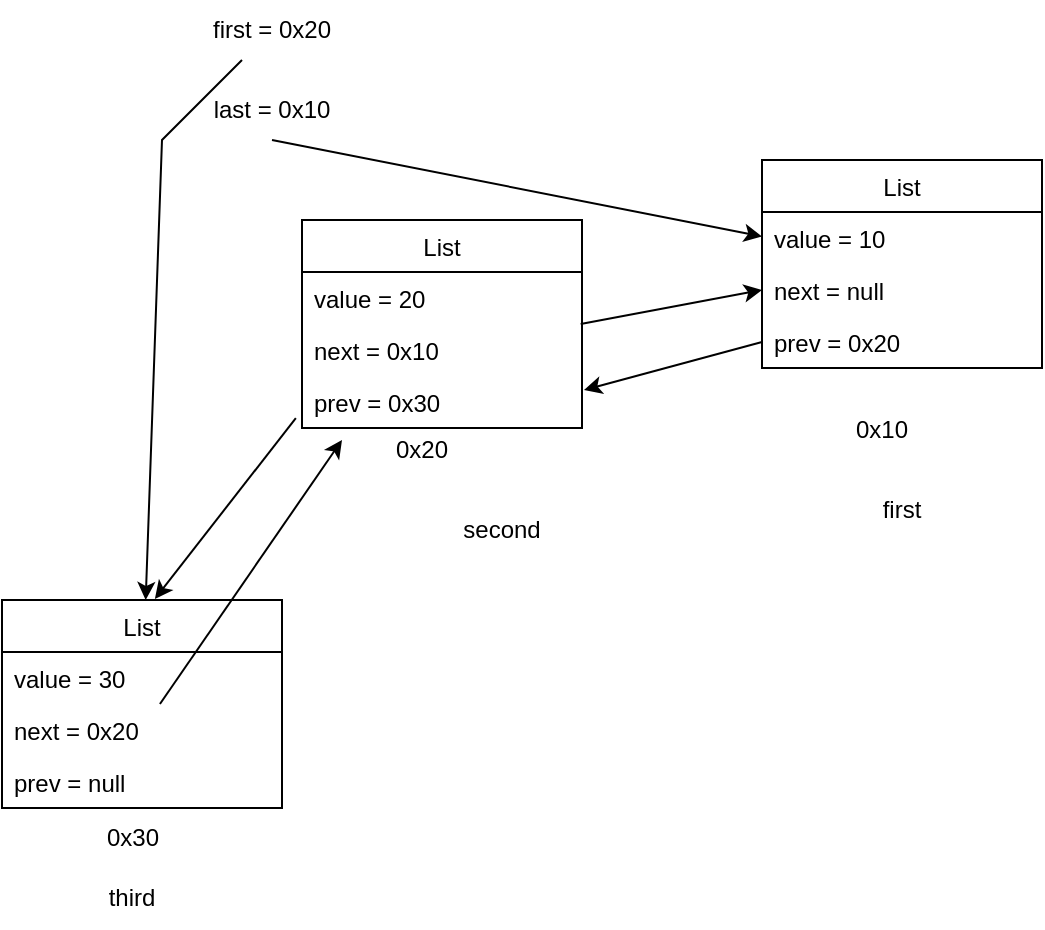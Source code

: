 <mxfile version="20.3.0" type="device" pages="2"><diagram id="hf_7XFt8O0wLVlbiVDHu" name="Page-1"><mxGraphModel dx="794" dy="584" grid="1" gridSize="10" guides="1" tooltips="1" connect="1" arrows="1" fold="1" page="1" pageScale="1" pageWidth="850" pageHeight="1100" math="0" shadow="0"><root><mxCell id="0"/><mxCell id="1" parent="0"/><mxCell id="NFGr7AhfPLgE1mDGzoam-5" value="first = 0x20" style="text;html=1;strokeColor=none;fillColor=none;align=center;verticalAlign=middle;whiteSpace=wrap;rounded=0;" vertex="1" parent="1"><mxGeometry x="120" y="20" width="90" height="30" as="geometry"/></mxCell><mxCell id="NFGr7AhfPLgE1mDGzoam-6" value="last = 0x10" style="text;html=1;strokeColor=none;fillColor=none;align=center;verticalAlign=middle;whiteSpace=wrap;rounded=0;" vertex="1" parent="1"><mxGeometry x="105" y="60" width="120" height="30" as="geometry"/></mxCell><mxCell id="NFGr7AhfPLgE1mDGzoam-8" value="" style="group" vertex="1" connectable="0" parent="1"><mxGeometry x="410" y="100" width="140" height="150" as="geometry"/></mxCell><mxCell id="NFGr7AhfPLgE1mDGzoam-1" value="List" style="swimlane;fontStyle=0;childLayout=stackLayout;horizontal=1;startSize=26;fillColor=none;horizontalStack=0;resizeParent=1;resizeParentMax=0;resizeLast=0;collapsible=1;marginBottom=0;" vertex="1" parent="NFGr7AhfPLgE1mDGzoam-8"><mxGeometry width="140" height="104" as="geometry"/></mxCell><mxCell id="NFGr7AhfPLgE1mDGzoam-2" value="value = 10" style="text;strokeColor=none;fillColor=none;align=left;verticalAlign=top;spacingLeft=4;spacingRight=4;overflow=hidden;rotatable=0;points=[[0,0.5],[1,0.5]];portConstraint=eastwest;" vertex="1" parent="NFGr7AhfPLgE1mDGzoam-1"><mxGeometry y="26" width="140" height="26" as="geometry"/></mxCell><mxCell id="NFGr7AhfPLgE1mDGzoam-3" value="next = null" style="text;strokeColor=none;fillColor=none;align=left;verticalAlign=top;spacingLeft=4;spacingRight=4;overflow=hidden;rotatable=0;points=[[0,0.5],[1,0.5]];portConstraint=eastwest;" vertex="1" parent="NFGr7AhfPLgE1mDGzoam-1"><mxGeometry y="52" width="140" height="26" as="geometry"/></mxCell><mxCell id="NFGr7AhfPLgE1mDGzoam-4" value="prev = 0x20" style="text;strokeColor=none;fillColor=none;align=left;verticalAlign=top;spacingLeft=4;spacingRight=4;overflow=hidden;rotatable=0;points=[[0,0.5],[1,0.5]];portConstraint=eastwest;" vertex="1" parent="NFGr7AhfPLgE1mDGzoam-1"><mxGeometry y="78" width="140" height="26" as="geometry"/></mxCell><mxCell id="NFGr7AhfPLgE1mDGzoam-7" value="0x10" style="text;html=1;strokeColor=none;fillColor=none;align=center;verticalAlign=middle;whiteSpace=wrap;rounded=0;" vertex="1" parent="NFGr7AhfPLgE1mDGzoam-8"><mxGeometry x="30" y="120" width="60" height="30" as="geometry"/></mxCell><mxCell id="NFGr7AhfPLgE1mDGzoam-9" value="" style="endArrow=classic;html=1;rounded=0;" edge="1" parent="1" source="NFGr7AhfPLgE1mDGzoam-5" target="NFGr7AhfPLgE1mDGzoam-20"><mxGeometry width="50" height="50" relative="1" as="geometry"><mxPoint x="350" y="190" as="sourcePoint"/><mxPoint x="160" y="340" as="targetPoint"/><Array as="points"><mxPoint x="110" y="90"/></Array></mxGeometry></mxCell><mxCell id="NFGr7AhfPLgE1mDGzoam-10" value="" style="endArrow=classic;html=1;rounded=0;exitX=0.5;exitY=1;exitDx=0;exitDy=0;" edge="1" parent="1" source="NFGr7AhfPLgE1mDGzoam-6" target="NFGr7AhfPLgE1mDGzoam-1"><mxGeometry width="50" height="50" relative="1" as="geometry"><mxPoint x="350" y="200" as="sourcePoint"/><mxPoint x="400" y="150" as="targetPoint"/></mxGeometry></mxCell><mxCell id="NFGr7AhfPLgE1mDGzoam-11" value="" style="group" vertex="1" connectable="0" parent="1"><mxGeometry x="180" y="110" width="140" height="150" as="geometry"/></mxCell><mxCell id="NFGr7AhfPLgE1mDGzoam-16" value="0x20" style="text;html=1;strokeColor=none;fillColor=none;align=center;verticalAlign=middle;whiteSpace=wrap;rounded=0;" vertex="1" parent="NFGr7AhfPLgE1mDGzoam-11"><mxGeometry x="30" y="120" width="60" height="30" as="geometry"/></mxCell><mxCell id="NFGr7AhfPLgE1mDGzoam-12" value="List" style="swimlane;fontStyle=0;childLayout=stackLayout;horizontal=1;startSize=26;fillColor=none;horizontalStack=0;resizeParent=1;resizeParentMax=0;resizeLast=0;collapsible=1;marginBottom=0;" vertex="1" parent="1"><mxGeometry x="180" y="130" width="140" height="104" as="geometry"/></mxCell><mxCell id="NFGr7AhfPLgE1mDGzoam-13" value="value = 20" style="text;strokeColor=none;fillColor=none;align=left;verticalAlign=top;spacingLeft=4;spacingRight=4;overflow=hidden;rotatable=0;points=[[0,0.5],[1,0.5]];portConstraint=eastwest;" vertex="1" parent="NFGr7AhfPLgE1mDGzoam-12"><mxGeometry y="26" width="140" height="26" as="geometry"/></mxCell><mxCell id="NFGr7AhfPLgE1mDGzoam-14" value="next = 0x10" style="text;strokeColor=none;fillColor=none;align=left;verticalAlign=top;spacingLeft=4;spacingRight=4;overflow=hidden;rotatable=0;points=[[0,0.5],[1,0.5]];portConstraint=eastwest;" vertex="1" parent="NFGr7AhfPLgE1mDGzoam-12"><mxGeometry y="52" width="140" height="26" as="geometry"/></mxCell><mxCell id="NFGr7AhfPLgE1mDGzoam-15" value="prev = 0x30" style="text;strokeColor=none;fillColor=none;align=left;verticalAlign=top;spacingLeft=4;spacingRight=4;overflow=hidden;rotatable=0;points=[[0,0.5],[1,0.5]];portConstraint=eastwest;" vertex="1" parent="NFGr7AhfPLgE1mDGzoam-12"><mxGeometry y="78" width="140" height="26" as="geometry"/></mxCell><mxCell id="NFGr7AhfPLgE1mDGzoam-18" value="" style="endArrow=classic;html=1;rounded=0;entryX=0;entryY=0.5;entryDx=0;entryDy=0;" edge="1" parent="1" source="NFGr7AhfPLgE1mDGzoam-14" target="NFGr7AhfPLgE1mDGzoam-3"><mxGeometry width="50" height="50" relative="1" as="geometry"><mxPoint x="350" y="190" as="sourcePoint"/><mxPoint x="400" y="140" as="targetPoint"/></mxGeometry></mxCell><mxCell id="NFGr7AhfPLgE1mDGzoam-19" value="" style="endArrow=classic;html=1;rounded=0;entryX=1.007;entryY=0.269;entryDx=0;entryDy=0;entryPerimeter=0;exitX=0;exitY=0.5;exitDx=0;exitDy=0;" edge="1" parent="1" source="NFGr7AhfPLgE1mDGzoam-4" target="NFGr7AhfPLgE1mDGzoam-15"><mxGeometry width="50" height="50" relative="1" as="geometry"><mxPoint x="350" y="220" as="sourcePoint"/><mxPoint x="400" y="170" as="targetPoint"/></mxGeometry></mxCell><mxCell id="NFGr7AhfPLgE1mDGzoam-20" value="List" style="swimlane;fontStyle=0;childLayout=stackLayout;horizontal=1;startSize=26;fillColor=none;horizontalStack=0;resizeParent=1;resizeParentMax=0;resizeLast=0;collapsible=1;marginBottom=0;" vertex="1" parent="1"><mxGeometry x="30" y="320" width="140" height="104" as="geometry"/></mxCell><mxCell id="NFGr7AhfPLgE1mDGzoam-21" value="value = 30" style="text;strokeColor=none;fillColor=none;align=left;verticalAlign=top;spacingLeft=4;spacingRight=4;overflow=hidden;rotatable=0;points=[[0,0.5],[1,0.5]];portConstraint=eastwest;" vertex="1" parent="NFGr7AhfPLgE1mDGzoam-20"><mxGeometry y="26" width="140" height="26" as="geometry"/></mxCell><mxCell id="NFGr7AhfPLgE1mDGzoam-22" value="next = 0x20" style="text;strokeColor=none;fillColor=none;align=left;verticalAlign=top;spacingLeft=4;spacingRight=4;overflow=hidden;rotatable=0;points=[[0,0.5],[1,0.5]];portConstraint=eastwest;" vertex="1" parent="NFGr7AhfPLgE1mDGzoam-20"><mxGeometry y="52" width="140" height="26" as="geometry"/></mxCell><mxCell id="NFGr7AhfPLgE1mDGzoam-23" value="prev = null" style="text;strokeColor=none;fillColor=none;align=left;verticalAlign=top;spacingLeft=4;spacingRight=4;overflow=hidden;rotatable=0;points=[[0,0.5],[1,0.5]];portConstraint=eastwest;" vertex="1" parent="NFGr7AhfPLgE1mDGzoam-20"><mxGeometry y="78" width="140" height="26" as="geometry"/></mxCell><mxCell id="NFGr7AhfPLgE1mDGzoam-24" value="0x30" style="text;html=1;align=center;verticalAlign=middle;resizable=0;points=[];autosize=1;strokeColor=none;fillColor=none;" vertex="1" parent="1"><mxGeometry x="70" y="424" width="50" height="30" as="geometry"/></mxCell><mxCell id="NFGr7AhfPLgE1mDGzoam-25" value="" style="endArrow=classic;html=1;rounded=0;" edge="1" parent="1" source="NFGr7AhfPLgE1mDGzoam-22"><mxGeometry width="50" height="50" relative="1" as="geometry"><mxPoint x="290" y="280" as="sourcePoint"/><mxPoint x="200" y="240" as="targetPoint"/></mxGeometry></mxCell><mxCell id="NFGr7AhfPLgE1mDGzoam-26" value="" style="endArrow=classic;html=1;rounded=0;exitX=-0.022;exitY=0.809;exitDx=0;exitDy=0;exitPerimeter=0;entryX=0.546;entryY=-0.005;entryDx=0;entryDy=0;entryPerimeter=0;" edge="1" parent="1" source="NFGr7AhfPLgE1mDGzoam-15" target="NFGr7AhfPLgE1mDGzoam-20"><mxGeometry width="50" height="50" relative="1" as="geometry"><mxPoint x="290" y="280" as="sourcePoint"/><mxPoint x="340" y="230" as="targetPoint"/></mxGeometry></mxCell><mxCell id="NFGr7AhfPLgE1mDGzoam-27" value="third" style="text;html=1;strokeColor=none;fillColor=none;align=center;verticalAlign=middle;whiteSpace=wrap;rounded=0;" vertex="1" parent="1"><mxGeometry x="65" y="454" width="60" height="30" as="geometry"/></mxCell><mxCell id="NFGr7AhfPLgE1mDGzoam-28" value="second" style="text;html=1;strokeColor=none;fillColor=none;align=center;verticalAlign=middle;whiteSpace=wrap;rounded=0;" vertex="1" parent="1"><mxGeometry x="250" y="270" width="60" height="30" as="geometry"/></mxCell><mxCell id="NFGr7AhfPLgE1mDGzoam-29" value="first" style="text;html=1;strokeColor=none;fillColor=none;align=center;verticalAlign=middle;whiteSpace=wrap;rounded=0;" vertex="1" parent="1"><mxGeometry x="450" y="260" width="60" height="30" as="geometry"/></mxCell></root></mxGraphModel></diagram><diagram name="Copy of Page-1" id="HsCTYtQrpTjtj-ssyR7N"><mxGraphModel dx="830" dy="611" grid="1" gridSize="10" guides="1" tooltips="1" connect="1" arrows="1" fold="1" page="1" pageScale="1" pageWidth="850" pageHeight="1100" math="0" shadow="0"><root><mxCell id="sDn6KaJLGg-ly1h3Qlhu-0"/><mxCell id="sDn6KaJLGg-ly1h3Qlhu-1" parent="sDn6KaJLGg-ly1h3Qlhu-0"/><mxCell id="sDn6KaJLGg-ly1h3Qlhu-2" value="first = 0x20" style="text;html=1;strokeColor=none;fillColor=none;align=center;verticalAlign=middle;whiteSpace=wrap;rounded=0;" vertex="1" parent="sDn6KaJLGg-ly1h3Qlhu-1"><mxGeometry x="120" y="20" width="90" height="30" as="geometry"/></mxCell><mxCell id="sDn6KaJLGg-ly1h3Qlhu-3" value="last = 0x20" style="text;html=1;strokeColor=none;fillColor=none;align=center;verticalAlign=middle;whiteSpace=wrap;rounded=0;" vertex="1" parent="sDn6KaJLGg-ly1h3Qlhu-1"><mxGeometry x="480" width="120" height="30" as="geometry"/></mxCell><mxCell id="sDn6KaJLGg-ly1h3Qlhu-4" value="" style="group" vertex="1" connectable="0" parent="sDn6KaJLGg-ly1h3Qlhu-1"><mxGeometry x="240" y="110" width="140" height="150" as="geometry"/></mxCell><mxCell id="sDn6KaJLGg-ly1h3Qlhu-5" value="List" style="swimlane;fontStyle=0;childLayout=stackLayout;horizontal=1;startSize=26;fillColor=none;horizontalStack=0;resizeParent=1;resizeParentMax=0;resizeLast=0;collapsible=1;marginBottom=0;" vertex="1" parent="sDn6KaJLGg-ly1h3Qlhu-4"><mxGeometry width="140" height="104" as="geometry"/></mxCell><mxCell id="sDn6KaJLGg-ly1h3Qlhu-6" value="value = 10" style="text;strokeColor=none;fillColor=none;align=left;verticalAlign=top;spacingLeft=4;spacingRight=4;overflow=hidden;rotatable=0;points=[[0,0.5],[1,0.5]];portConstraint=eastwest;" vertex="1" parent="sDn6KaJLGg-ly1h3Qlhu-5"><mxGeometry y="26" width="140" height="26" as="geometry"/></mxCell><mxCell id="sDn6KaJLGg-ly1h3Qlhu-7" value="next = 0x30" style="text;strokeColor=none;fillColor=none;align=left;verticalAlign=top;spacingLeft=4;spacingRight=4;overflow=hidden;rotatable=0;points=[[0,0.5],[1,0.5]];portConstraint=eastwest;" vertex="1" parent="sDn6KaJLGg-ly1h3Qlhu-5"><mxGeometry y="52" width="140" height="26" as="geometry"/></mxCell><mxCell id="sDn6KaJLGg-ly1h3Qlhu-8" value="prev = null" style="text;strokeColor=none;fillColor=none;align=left;verticalAlign=top;spacingLeft=4;spacingRight=4;overflow=hidden;rotatable=0;points=[[0,0.5],[1,0.5]];portConstraint=eastwest;" vertex="1" parent="sDn6KaJLGg-ly1h3Qlhu-5"><mxGeometry y="78" width="140" height="26" as="geometry"/></mxCell><mxCell id="sDn6KaJLGg-ly1h3Qlhu-9" value="0x10" style="text;html=1;strokeColor=none;fillColor=none;align=center;verticalAlign=middle;whiteSpace=wrap;rounded=0;" vertex="1" parent="sDn6KaJLGg-ly1h3Qlhu-4"><mxGeometry x="30" y="120" width="60" height="30" as="geometry"/></mxCell><mxCell id="sDn6KaJLGg-ly1h3Qlhu-10" value="" style="endArrow=classic;html=1;rounded=0;" edge="1" parent="sDn6KaJLGg-ly1h3Qlhu-1" source="sDn6KaJLGg-ly1h3Qlhu-2"><mxGeometry width="50" height="50" relative="1" as="geometry"><mxPoint x="350" y="190" as="sourcePoint"/><mxPoint x="400" y="120" as="targetPoint"/><Array as="points"><mxPoint x="190" y="35"/></Array></mxGeometry></mxCell><mxCell id="sDn6KaJLGg-ly1h3Qlhu-11" value="" style="endArrow=classic;html=1;rounded=0;exitX=0.5;exitY=1;exitDx=0;exitDy=0;entryX=0.169;entryY=-0.04;entryDx=0;entryDy=0;entryPerimeter=0;" edge="1" parent="sDn6KaJLGg-ly1h3Qlhu-1" source="sDn6KaJLGg-ly1h3Qlhu-3" target="-pzFT95Jn5BxAtWPPc3--1"><mxGeometry width="50" height="50" relative="1" as="geometry"><mxPoint x="350" y="200" as="sourcePoint"/><mxPoint x="400" y="150" as="targetPoint"/></mxGeometry></mxCell><mxCell id="sDn6KaJLGg-ly1h3Qlhu-29" value="existing" style="text;html=1;strokeColor=none;fillColor=none;align=center;verticalAlign=middle;whiteSpace=wrap;rounded=0;" vertex="1" parent="sDn6KaJLGg-ly1h3Qlhu-1"><mxGeometry x="150" y="220" width="60" height="30" as="geometry"/></mxCell><mxCell id="-pzFT95Jn5BxAtWPPc3--0" value="" style="group" vertex="1" connectable="0" parent="sDn6KaJLGg-ly1h3Qlhu-1"><mxGeometry x="610" y="100" width="140" height="150" as="geometry"/></mxCell><mxCell id="-pzFT95Jn5BxAtWPPc3--1" value="List" style="swimlane;fontStyle=0;childLayout=stackLayout;horizontal=1;startSize=26;fillColor=none;horizontalStack=0;resizeParent=1;resizeParentMax=0;resizeLast=0;collapsible=1;marginBottom=0;" vertex="1" parent="-pzFT95Jn5BxAtWPPc3--0"><mxGeometry width="140" height="104" as="geometry"/></mxCell><mxCell id="-pzFT95Jn5BxAtWPPc3--2" value="value = 20" style="text;strokeColor=none;fillColor=none;align=left;verticalAlign=top;spacingLeft=4;spacingRight=4;overflow=hidden;rotatable=0;points=[[0,0.5],[1,0.5]];portConstraint=eastwest;" vertex="1" parent="-pzFT95Jn5BxAtWPPc3--1"><mxGeometry y="26" width="140" height="26" as="geometry"/></mxCell><mxCell id="-pzFT95Jn5BxAtWPPc3--3" value="next = null" style="text;strokeColor=none;fillColor=none;align=left;verticalAlign=top;spacingLeft=4;spacingRight=4;overflow=hidden;rotatable=0;points=[[0,0.5],[1,0.5]];portConstraint=eastwest;" vertex="1" parent="-pzFT95Jn5BxAtWPPc3--1"><mxGeometry y="52" width="140" height="26" as="geometry"/></mxCell><mxCell id="-pzFT95Jn5BxAtWPPc3--4" value="prev = 0x10" style="text;strokeColor=none;fillColor=none;align=left;verticalAlign=top;spacingLeft=4;spacingRight=4;overflow=hidden;rotatable=0;points=[[0,0.5],[1,0.5]];portConstraint=eastwest;" vertex="1" parent="-pzFT95Jn5BxAtWPPc3--1"><mxGeometry y="78" width="140" height="26" as="geometry"/></mxCell><mxCell id="-pzFT95Jn5BxAtWPPc3--5" value="0x20" style="text;html=1;strokeColor=none;fillColor=none;align=center;verticalAlign=middle;whiteSpace=wrap;rounded=0;" vertex="1" parent="-pzFT95Jn5BxAtWPPc3--0"><mxGeometry x="30" y="120" width="60" height="30" as="geometry"/></mxCell><mxCell id="-pzFT95Jn5BxAtWPPc3--6" value="" style="endArrow=classic;html=1;rounded=0;entryX=0;entryY=0.5;entryDx=0;entryDy=0;exitX=1;exitY=0.5;exitDx=0;exitDy=0;" edge="1" parent="sDn6KaJLGg-ly1h3Qlhu-1" source="-pzFT95Jn5BxAtWPPc3--11" target="-pzFT95Jn5BxAtWPPc3--3"><mxGeometry width="50" height="50" relative="1" as="geometry"><mxPoint x="440" y="260" as="sourcePoint"/><mxPoint x="490" y="210" as="targetPoint"/></mxGeometry></mxCell><mxCell id="-pzFT95Jn5BxAtWPPc3--7" value="" style="endArrow=classic;html=1;rounded=0;exitX=0;exitY=0.5;exitDx=0;exitDy=0;entryX=1;entryY=0.75;entryDx=0;entryDy=0;" edge="1" parent="sDn6KaJLGg-ly1h3Qlhu-1" source="-pzFT95Jn5BxAtWPPc3--4" target="-pzFT95Jn5BxAtWPPc3--9"><mxGeometry width="50" height="50" relative="1" as="geometry"><mxPoint x="440" y="260" as="sourcePoint"/><mxPoint x="490" y="210" as="targetPoint"/></mxGeometry></mxCell><mxCell id="-pzFT95Jn5BxAtWPPc3--8" value="" style="group" vertex="1" connectable="0" parent="sDn6KaJLGg-ly1h3Qlhu-1"><mxGeometry x="410" y="290" width="140" height="150" as="geometry"/></mxCell><mxCell id="-pzFT95Jn5BxAtWPPc3--9" value="List" style="swimlane;fontStyle=0;childLayout=stackLayout;horizontal=1;startSize=26;fillColor=none;horizontalStack=0;resizeParent=1;resizeParentMax=0;resizeLast=0;collapsible=1;marginBottom=0;" vertex="1" parent="-pzFT95Jn5BxAtWPPc3--8"><mxGeometry width="140" height="104" as="geometry"/></mxCell><mxCell id="-pzFT95Jn5BxAtWPPc3--10" value="value = 30" style="text;strokeColor=none;fillColor=none;align=left;verticalAlign=top;spacingLeft=4;spacingRight=4;overflow=hidden;rotatable=0;points=[[0,0.5],[1,0.5]];portConstraint=eastwest;" vertex="1" parent="-pzFT95Jn5BxAtWPPc3--9"><mxGeometry y="26" width="140" height="26" as="geometry"/></mxCell><mxCell id="-pzFT95Jn5BxAtWPPc3--11" value="next = 0x20" style="text;strokeColor=none;fillColor=none;align=left;verticalAlign=top;spacingLeft=4;spacingRight=4;overflow=hidden;rotatable=0;points=[[0,0.5],[1,0.5]];portConstraint=eastwest;" vertex="1" parent="-pzFT95Jn5BxAtWPPc3--9"><mxGeometry y="52" width="140" height="26" as="geometry"/></mxCell><mxCell id="-pzFT95Jn5BxAtWPPc3--12" value="prev = 0x10" style="text;strokeColor=none;fillColor=none;align=left;verticalAlign=top;spacingLeft=4;spacingRight=4;overflow=hidden;rotatable=0;points=[[0,0.5],[1,0.5]];portConstraint=eastwest;" vertex="1" parent="-pzFT95Jn5BxAtWPPc3--9"><mxGeometry y="78" width="140" height="26" as="geometry"/></mxCell><mxCell id="-pzFT95Jn5BxAtWPPc3--13" value="0x30" style="text;html=1;strokeColor=none;fillColor=none;align=center;verticalAlign=middle;whiteSpace=wrap;rounded=0;" vertex="1" parent="-pzFT95Jn5BxAtWPPc3--8"><mxGeometry x="30" y="120" width="60" height="30" as="geometry"/></mxCell><mxCell id="-pzFT95Jn5BxAtWPPc3--14" value="" style="endArrow=classic;html=1;rounded=0;entryX=0;entryY=0.5;entryDx=0;entryDy=0;" edge="1" parent="sDn6KaJLGg-ly1h3Qlhu-1" target="-pzFT95Jn5BxAtWPPc3--11"><mxGeometry width="50" height="50" relative="1" as="geometry"><mxPoint x="360" y="220" as="sourcePoint"/><mxPoint x="490" y="210" as="targetPoint"/></mxGeometry></mxCell><mxCell id="-pzFT95Jn5BxAtWPPc3--15" value="" style="endArrow=classic;html=1;rounded=0;exitX=0;exitY=0.5;exitDx=0;exitDy=0;" edge="1" parent="sDn6KaJLGg-ly1h3Qlhu-1" source="-pzFT95Jn5BxAtWPPc3--12" target="sDn6KaJLGg-ly1h3Qlhu-8"><mxGeometry width="50" height="50" relative="1" as="geometry"><mxPoint x="440" y="260" as="sourcePoint"/><mxPoint x="490" y="210" as="targetPoint"/></mxGeometry></mxCell><mxCell id="-pzFT95Jn5BxAtWPPc3--16" value="newNode" style="text;html=1;strokeColor=none;fillColor=none;align=center;verticalAlign=middle;whiteSpace=wrap;rounded=0;" vertex="1" parent="sDn6KaJLGg-ly1h3Qlhu-1"><mxGeometry x="440" y="450" width="60" height="30" as="geometry"/></mxCell></root></mxGraphModel></diagram></mxfile>